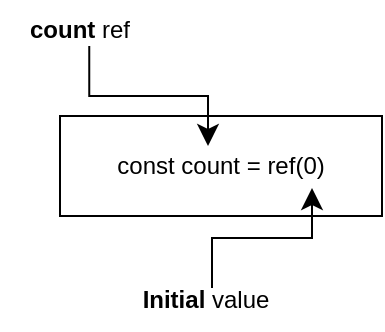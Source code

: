 <mxfile pages="3" scale="1.8" border="20">
    <diagram name="ref" id="c43kUqYo8mJNwIjrIjis">
        <mxGraphModel dx="1552" dy="1077" grid="1" gridSize="10" guides="1" tooltips="1" connect="1" arrows="1" fold="1" page="1" pageScale="1" pageWidth="827" pageHeight="1169" math="0" shadow="0">
            <root>
                <mxCell id="QeJD9LiCJEf478nftj-k-0"/>
                <mxCell id="QeJD9LiCJEf478nftj-k-1" parent="QeJD9LiCJEf478nftj-k-0"/>
                <mxCell id="QeJD9LiCJEf478nftj-k-2" value="" style="rounded=0;whiteSpace=wrap;html=1;" parent="QeJD9LiCJEf478nftj-k-1" vertex="1">
                    <mxGeometry x="240" y="390" width="161" height="50" as="geometry"/>
                </mxCell>
                <mxCell id="QeJD9LiCJEf478nftj-k-3" value="const count = ref(0)" style="text;html=1;strokeColor=none;fillColor=none;align=center;verticalAlign=middle;whiteSpace=wrap;rounded=0;fontSize=12;fontFamily=Helvetica;" parent="QeJD9LiCJEf478nftj-k-1" vertex="1">
                    <mxGeometry x="260.82" y="400" width="119.37" height="30" as="geometry"/>
                </mxCell>
                <mxCell id="ZZ7vmdWEoq0ikBOHPdt8-2" value="" style="edgeStyle=elbowEdgeStyle;elbow=vertical;endArrow=classic;html=1;curved=0;rounded=0;endSize=8;startSize=8;" parent="QeJD9LiCJEf478nftj-k-1" edge="1">
                    <mxGeometry width="50" height="50" relative="1" as="geometry">
                        <mxPoint x="316" y="476" as="sourcePoint"/>
                        <mxPoint x="366" y="426" as="targetPoint"/>
                    </mxGeometry>
                </mxCell>
                <mxCell id="ZZ7vmdWEoq0ikBOHPdt8-3" value="&lt;b&gt;Initial&lt;/b&gt; value" style="text;html=1;strokeColor=none;fillColor=none;align=center;verticalAlign=middle;whiteSpace=wrap;rounded=0;" parent="QeJD9LiCJEf478nftj-k-1" vertex="1">
                    <mxGeometry x="273" y="467" width="80" height="30" as="geometry"/>
                </mxCell>
                <mxCell id="ZZ7vmdWEoq0ikBOHPdt8-4" value="" style="edgeStyle=elbowEdgeStyle;elbow=vertical;endArrow=classic;html=1;curved=0;rounded=0;endSize=8;startSize=8;" parent="QeJD9LiCJEf478nftj-k-1" edge="1">
                    <mxGeometry width="50" height="50" relative="1" as="geometry">
                        <mxPoint x="254.63" y="355" as="sourcePoint"/>
                        <mxPoint x="314.005" y="405" as="targetPoint"/>
                    </mxGeometry>
                </mxCell>
                <mxCell id="ZZ7vmdWEoq0ikBOHPdt8-5" value="&lt;b&gt;count&lt;/b&gt; ref" style="text;html=1;strokeColor=none;fillColor=none;align=center;verticalAlign=middle;whiteSpace=wrap;rounded=0;" parent="QeJD9LiCJEf478nftj-k-1" vertex="1">
                    <mxGeometry x="210" y="332" width="80" height="30" as="geometry"/>
                </mxCell>
            </root>
        </mxGraphModel>
    </diagram>
    <diagram id="t_AmwzAxeAFqkFPbPfSe" name="ref value">
        <mxGraphModel dx="1552" dy="1077" grid="1" gridSize="10" guides="1" tooltips="1" connect="1" arrows="1" fold="1" page="1" pageScale="1" pageWidth="827" pageHeight="1169" math="0" shadow="0">
            <root>
                <mxCell id="0"/>
                <mxCell id="1" parent="0"/>
                <mxCell id="fqZ1fm43Afu0s59fxKEc-1" value="" style="rounded=0;whiteSpace=wrap;html=1;" parent="1" vertex="1">
                    <mxGeometry x="240" y="591" width="179" height="50" as="geometry"/>
                </mxCell>
                <mxCell id="fqZ1fm43Afu0s59fxKEc-2" value="const refValue = count.value" style="text;html=1;strokeColor=none;fillColor=none;align=center;verticalAlign=middle;whiteSpace=wrap;rounded=0;fontSize=12;fontFamily=Helvetica;" parent="1" vertex="1">
                    <mxGeometry x="243" y="601" width="168.68" height="30" as="geometry"/>
                </mxCell>
                <mxCell id="fqZ1fm43Afu0s59fxKEc-3" value="" style="edgeStyle=elbowEdgeStyle;elbow=vertical;endArrow=classic;html=1;curved=0;rounded=0;endSize=8;startSize=8;" parent="1" edge="1">
                    <mxGeometry width="50" height="50" relative="1" as="geometry">
                        <mxPoint x="340" y="677" as="sourcePoint"/>
                        <mxPoint x="390" y="627" as="targetPoint"/>
                    </mxGeometry>
                </mxCell>
                <mxCell id="fqZ1fm43Afu0s59fxKEc-4" value="ref &lt;b&gt;value&lt;/b&gt;" style="text;html=1;strokeColor=none;fillColor=none;align=center;verticalAlign=middle;whiteSpace=wrap;rounded=0;" parent="1" vertex="1">
                    <mxGeometry x="300" y="670" width="80" height="30" as="geometry"/>
                </mxCell>
            </root>
        </mxGraphModel>
    </diagram>
    <diagram name="ref update" id="mA2iidkgLeblIS9DrI0w">
        <mxGraphModel dx="621" dy="431" grid="1" gridSize="10" guides="1" tooltips="1" connect="1" arrows="1" fold="1" page="1" pageScale="1" pageWidth="827" pageHeight="1169" math="0" shadow="0">
            <root>
                <mxCell id="_0Yj3Gu97XJM-X_v2neB-0"/>
                <mxCell id="_0Yj3Gu97XJM-X_v2neB-1" parent="_0Yj3Gu97XJM-X_v2neB-0"/>
                <mxCell id="_0Yj3Gu97XJM-X_v2neB-7" value="ref &lt;b&gt;update&lt;/b&gt;" style="text;html=1;strokeColor=none;fillColor=none;align=center;verticalAlign=middle;whiteSpace=wrap;rounded=0;" parent="_0Yj3Gu97XJM-X_v2neB-1" vertex="1">
                    <mxGeometry x="211" y="414" width="80" height="30" as="geometry"/>
                </mxCell>
                <mxCell id="YGHOVEHUOlcVu_vRyHwx-0" value="" style="rounded=0;whiteSpace=wrap;html=1;" parent="_0Yj3Gu97XJM-X_v2neB-1" vertex="1">
                    <mxGeometry x="140" y="458" width="210" height="50" as="geometry"/>
                </mxCell>
                <mxCell id="YGHOVEHUOlcVu_vRyHwx-1" value="const onClick = () =&amp;gt; count.value++" style="text;html=1;strokeColor=none;fillColor=none;align=center;verticalAlign=middle;whiteSpace=wrap;rounded=0;fontSize=12;fontFamily=Helvetica;" parent="_0Yj3Gu97XJM-X_v2neB-1" vertex="1">
                    <mxGeometry x="140" y="468" width="210" height="30" as="geometry"/>
                </mxCell>
                <mxCell id="YGHOVEHUOlcVu_vRyHwx-2" value="" style="rounded=0;whiteSpace=wrap;html=1;" parent="_0Yj3Gu97XJM-X_v2neB-1" vertex="1">
                    <mxGeometry x="383" y="458" width="160" height="50" as="geometry"/>
                </mxCell>
                <mxCell id="YGHOVEHUOlcVu_vRyHwx-3" value="&amp;lt;div&amp;gt;{{ count }}&amp;lt;/div&amp;gt;" style="text;html=1;strokeColor=none;fillColor=none;align=center;verticalAlign=middle;whiteSpace=wrap;rounded=0;fontSize=12;fontFamily=Helvetica;" parent="_0Yj3Gu97XJM-X_v2neB-1" vertex="1">
                    <mxGeometry x="402.32" y="468" width="119.37" height="30" as="geometry"/>
                </mxCell>
                <mxCell id="_0Yj3Gu97XJM-X_v2neB-6" value="" style="edgeStyle=elbowEdgeStyle;elbow=vertical;endArrow=classic;html=1;curved=0;rounded=0;endSize=8;startSize=8;" parent="_0Yj3Gu97XJM-X_v2neB-1" edge="1">
                    <mxGeometry width="50" height="50" relative="1" as="geometry">
                        <mxPoint x="250" y="440" as="sourcePoint"/>
                        <mxPoint x="310.375" y="473" as="targetPoint"/>
                        <Array as="points">
                            <mxPoint x="280" y="450"/>
                        </Array>
                    </mxGeometry>
                </mxCell>
                <mxCell id="8MBJD6J7eSg0Q3DngB4W-3" value="template" style="text;html=1;strokeColor=none;fillColor=none;align=center;verticalAlign=middle;whiteSpace=wrap;rounded=0;" parent="_0Yj3Gu97XJM-X_v2neB-1" vertex="1">
                    <mxGeometry x="426.26" y="414" width="71.5" height="30" as="geometry"/>
                </mxCell>
                <mxCell id="8MBJD6J7eSg0Q3DngB4W-4" value="" style="verticalLabelPosition=bottom;verticalAlign=top;html=1;shape=mxgraph.basic.flash" parent="_0Yj3Gu97XJM-X_v2neB-1" vertex="1">
                    <mxGeometry x="198" y="409" width="24" height="40" as="geometry"/>
                </mxCell>
                <mxCell id="6G7LTRu3URYn0c4j6l0T-7" value="" style="endArrow=classic;html=1;dashed=1;curved=1;" parent="_0Yj3Gu97XJM-X_v2neB-1" edge="1">
                    <mxGeometry width="50" height="50" relative="1" as="geometry">
                        <mxPoint x="300" y="430" as="sourcePoint"/>
                        <mxPoint x="420" y="430" as="targetPoint"/>
                        <Array as="points">
                            <mxPoint x="360" y="400"/>
                        </Array>
                    </mxGeometry>
                </mxCell>
                <mxCell id="Fnzqil1ZtZMf-QMndKKI-0" value="re-render" style="text;html=1;strokeColor=none;fillColor=none;align=center;verticalAlign=middle;whiteSpace=wrap;rounded=0;" vertex="1" parent="_0Yj3Gu97XJM-X_v2neB-1">
                    <mxGeometry x="326" y="386" width="71.5" height="30" as="geometry"/>
                </mxCell>
                <mxCell id="Fnzqil1ZtZMf-QMndKKI-1" value="" style="edgeStyle=elbowEdgeStyle;elbow=vertical;endArrow=classic;html=1;curved=0;rounded=0;endSize=8;startSize=8;" edge="1" parent="_0Yj3Gu97XJM-X_v2neB-1">
                    <mxGeometry width="50" height="50" relative="1" as="geometry">
                        <mxPoint x="455" y="440" as="sourcePoint"/>
                        <mxPoint x="485" y="474" as="targetPoint"/>
                        <Array as="points">
                            <mxPoint x="485" y="450"/>
                        </Array>
                    </mxGeometry>
                </mxCell>
            </root>
        </mxGraphModel>
    </diagram>
    <diagram name="ref object" id="Y0lg_VtxjlVKotR6Of1F">
        <mxGraphModel dx="1552" dy="1077" grid="1" gridSize="10" guides="1" tooltips="1" connect="1" arrows="1" fold="1" page="1" pageScale="1" pageWidth="827" pageHeight="1169" math="0" shadow="0">
            <root>
                <mxCell id="LjDo263KUzth5F66sx0G-0"/>
                <mxCell id="LjDo263KUzth5F66sx0G-1" parent="LjDo263KUzth5F66sx0G-0"/>
                <mxCell id="LjDo263KUzth5F66sx0G-2" value="" style="rounded=0;whiteSpace=wrap;html=1;" parent="LjDo263KUzth5F66sx0G-1" vertex="1">
                    <mxGeometry x="220" y="390" width="210" height="50" as="geometry"/>
                </mxCell>
                <mxCell id="LjDo263KUzth5F66sx0G-3" value="const hero = ref({ name: 'Batman' })" style="text;html=1;strokeColor=none;fillColor=none;align=center;verticalAlign=middle;whiteSpace=wrap;rounded=0;fontSize=12;fontFamily=Helvetica;" parent="LjDo263KUzth5F66sx0G-1" vertex="1">
                    <mxGeometry x="220" y="400" width="210" height="30" as="geometry"/>
                </mxCell>
                <mxCell id="LjDo263KUzth5F66sx0G-5" value="&lt;b&gt;Reactive&lt;/b&gt; object" style="text;html=1;strokeColor=none;fillColor=none;align=center;verticalAlign=middle;whiteSpace=wrap;rounded=0;" parent="LjDo263KUzth5F66sx0G-1" vertex="1">
                    <mxGeometry x="440" y="470" width="107" height="30" as="geometry"/>
                </mxCell>
                <mxCell id="G_iIrlSN6b8uXRAzbESn-0" value="hero.value" style="rounded=0;whiteSpace=wrap;html=1;" parent="LjDo263KUzth5F66sx0G-1" vertex="1">
                    <mxGeometry x="480" y="390" width="90" height="50" as="geometry"/>
                </mxCell>
                <mxCell id="G_iIrlSN6b8uXRAzbESn-1" value="" style="endArrow=classic;html=1;entryX=0;entryY=0.5;entryDx=0;entryDy=0;exitX=1;exitY=0.5;exitDx=0;exitDy=0;" parent="LjDo263KUzth5F66sx0G-1" source="LjDo263KUzth5F66sx0G-3" target="G_iIrlSN6b8uXRAzbESn-0" edge="1">
                    <mxGeometry width="50" height="50" relative="1" as="geometry">
                        <mxPoint x="410" y="480" as="sourcePoint"/>
                        <mxPoint x="460" y="430" as="targetPoint"/>
                    </mxGeometry>
                </mxCell>
                <mxCell id="LjDo263KUzth5F66sx0G-4" value="" style="edgeStyle=elbowEdgeStyle;elbow=vertical;endArrow=classic;html=1;curved=0;rounded=0;endSize=8;startSize=8;" parent="LjDo263KUzth5F66sx0G-1" edge="1">
                    <mxGeometry width="50" height="50" relative="1" as="geometry">
                        <mxPoint x="490" y="476" as="sourcePoint"/>
                        <mxPoint x="540" y="426" as="targetPoint"/>
                    </mxGeometry>
                </mxCell>
                <mxCell id="HAfDe0Svd5B0BWRoZ2YK-0" value="&lt;b style=&quot;border-color: var(--border-color);&quot;&gt;object &lt;/b&gt;&lt;span style=&quot;border-color: var(--border-color);&quot;&gt;as i&lt;/span&gt;nitial value" style="text;html=1;strokeColor=none;fillColor=none;align=center;verticalAlign=middle;whiteSpace=wrap;rounded=0;" parent="LjDo263KUzth5F66sx0G-1" vertex="1">
                    <mxGeometry x="240" y="330" width="120" height="30" as="geometry"/>
                </mxCell>
                <mxCell id="HAfDe0Svd5B0BWRoZ2YK-1" value="" style="edgeStyle=elbowEdgeStyle;elbow=vertical;endArrow=classic;html=1;curved=0;rounded=0;endSize=8;startSize=8;" parent="LjDo263KUzth5F66sx0G-1" edge="1">
                    <mxGeometry width="50" height="50" relative="1" as="geometry">
                        <mxPoint x="300" y="356" as="sourcePoint"/>
                        <mxPoint x="359.375" y="406" as="targetPoint"/>
                    </mxGeometry>
                </mxCell>
            </root>
        </mxGraphModel>
    </diagram>
    <diagram name="ref dom" id="CuTTYdINDUgi_sqly8e0">
        <mxGraphModel dx="575" dy="399" grid="1" gridSize="10" guides="1" tooltips="1" connect="1" arrows="1" fold="1" page="1" pageScale="1" pageWidth="827" pageHeight="1169" math="0" shadow="0">
            <root>
                <mxCell id="2yUHhu3RZR8DikMhZ33J-0"/>
                <mxCell id="2yUHhu3RZR8DikMhZ33J-1" parent="2yUHhu3RZR8DikMhZ33J-0"/>
                <mxCell id="2yUHhu3RZR8DikMhZ33J-2" value="" style="rounded=0;whiteSpace=wrap;html=1;" vertex="1" parent="2yUHhu3RZR8DikMhZ33J-1">
                    <mxGeometry x="250" y="390" width="130" height="50" as="geometry"/>
                </mxCell>
                <mxCell id="2yUHhu3RZR8DikMhZ33J-3" value="const element = ref()" style="text;html=1;strokeColor=none;fillColor=none;align=center;verticalAlign=middle;whiteSpace=wrap;rounded=0;fontSize=12;fontFamily=Helvetica;" vertex="1" parent="2yUHhu3RZR8DikMhZ33J-1">
                    <mxGeometry x="258" y="400" width="120" height="30" as="geometry"/>
                </mxCell>
                <mxCell id="2yUHhu3RZR8DikMhZ33J-4" value="&lt;b&gt;DOM Element&lt;/b&gt;" style="text;html=1;strokeColor=none;fillColor=none;align=center;verticalAlign=middle;whiteSpace=wrap;rounded=0;" vertex="1" parent="2yUHhu3RZR8DikMhZ33J-1">
                    <mxGeometry x="506" y="502" width="107" height="30" as="geometry"/>
                </mxCell>
                <mxCell id="2yUHhu3RZR8DikMhZ33J-5" value="element.value" style="rounded=0;whiteSpace=wrap;html=1;" vertex="1" parent="2yUHhu3RZR8DikMhZ33J-1">
                    <mxGeometry x="520" y="423" width="90" height="50" as="geometry"/>
                </mxCell>
                <mxCell id="2yUHhu3RZR8DikMhZ33J-7" value="" style="edgeStyle=elbowEdgeStyle;elbow=vertical;endArrow=classic;html=1;curved=0;rounded=0;endSize=8;startSize=8;" edge="1" parent="2yUHhu3RZR8DikMhZ33J-1">
                    <mxGeometry width="50" height="50" relative="1" as="geometry">
                        <mxPoint x="538" y="507" as="sourcePoint"/>
                        <mxPoint x="588" y="457" as="targetPoint"/>
                    </mxGeometry>
                </mxCell>
                <mxCell id="2yUHhu3RZR8DikMhZ33J-8" value="Create&lt;b&gt; element&amp;nbsp;&lt;/b&gt;ref" style="text;html=1;strokeColor=none;fillColor=none;align=center;verticalAlign=middle;whiteSpace=wrap;rounded=0;" vertex="1" parent="2yUHhu3RZR8DikMhZ33J-1">
                    <mxGeometry x="253" y="330" width="120" height="30" as="geometry"/>
                </mxCell>
                <mxCell id="2yUHhu3RZR8DikMhZ33J-9" value="" style="edgeStyle=elbowEdgeStyle;elbow=vertical;endArrow=classic;html=1;curved=0;rounded=0;endSize=8;startSize=8;" edge="1" parent="2yUHhu3RZR8DikMhZ33J-1">
                    <mxGeometry width="50" height="50" relative="1" as="geometry">
                        <mxPoint x="298" y="356" as="sourcePoint"/>
                        <mxPoint x="357.375" y="406" as="targetPoint"/>
                    </mxGeometry>
                </mxCell>
                <mxCell id="cgpeukMWcRW2b9dZTzmK-0" value="" style="rounded=0;whiteSpace=wrap;html=1;" vertex="1" parent="2yUHhu3RZR8DikMhZ33J-1">
                    <mxGeometry x="250" y="451" width="130" height="50" as="geometry"/>
                </mxCell>
                <mxCell id="cgpeukMWcRW2b9dZTzmK-1" value="&amp;lt;input ref=&quot;element&quot; /&amp;gt;" style="text;html=1;strokeColor=none;fillColor=none;align=center;verticalAlign=middle;whiteSpace=wrap;rounded=0;fontSize=12;fontFamily=Helvetica;" vertex="1" parent="2yUHhu3RZR8DikMhZ33J-1">
                    <mxGeometry x="250" y="461" width="130" height="30" as="geometry"/>
                </mxCell>
                <mxCell id="cgpeukMWcRW2b9dZTzmK-4" value="Use &lt;b&gt;element&lt;/b&gt; ref &lt;br&gt;in &lt;b&gt;template&lt;/b&gt;" style="text;html=1;strokeColor=none;fillColor=none;align=center;verticalAlign=middle;whiteSpace=wrap;rounded=0;" vertex="1" parent="2yUHhu3RZR8DikMhZ33J-1">
                    <mxGeometry x="246" y="533" width="130" height="30" as="geometry"/>
                </mxCell>
                <mxCell id="cgpeukMWcRW2b9dZTzmK-5" value="" style="edgeStyle=elbowEdgeStyle;elbow=vertical;endArrow=classic;html=1;curved=0;rounded=0;endSize=8;startSize=8;" edge="1" parent="2yUHhu3RZR8DikMhZ33J-1">
                    <mxGeometry width="50" height="50" relative="1" as="geometry">
                        <mxPoint x="290" y="531" as="sourcePoint"/>
                        <mxPoint x="340" y="487" as="targetPoint"/>
                        <Array as="points">
                            <mxPoint x="320" y="511"/>
                        </Array>
                    </mxGeometry>
                </mxCell>
                <mxCell id="zAEt_R4vZj7s6IeRJuNF-0" value="" style="endArrow=classic;html=1;dashed=1;curved=1;" edge="1" parent="2yUHhu3RZR8DikMhZ33J-1">
                    <mxGeometry width="50" height="50" relative="1" as="geometry">
                        <mxPoint x="390" y="453" as="sourcePoint"/>
                        <mxPoint x="510" y="453" as="targetPoint"/>
                        <Array as="points">
                            <mxPoint x="450" y="423"/>
                        </Array>
                    </mxGeometry>
                </mxCell>
                <mxCell id="zAEt_R4vZj7s6IeRJuNF-1" value="After mounting" style="text;html=1;strokeColor=none;fillColor=none;align=center;verticalAlign=middle;whiteSpace=wrap;rounded=0;" vertex="1" parent="2yUHhu3RZR8DikMhZ33J-1">
                    <mxGeometry x="390" y="410" width="120" height="30" as="geometry"/>
                </mxCell>
                <mxCell id="vpX7-aNPEV2Al1kIzBH_-0" value="1" style="ellipse;whiteSpace=wrap;html=1;aspect=fixed;" vertex="1" parent="2yUHhu3RZR8DikMhZ33J-1">
                    <mxGeometry x="237" y="335" width="20" height="20" as="geometry"/>
                </mxCell>
                <mxCell id="vpX7-aNPEV2Al1kIzBH_-1" value="2" style="ellipse;whiteSpace=wrap;html=1;aspect=fixed;" vertex="1" parent="2yUHhu3RZR8DikMhZ33J-1">
                    <mxGeometry x="243" y="537" width="20" height="20" as="geometry"/>
                </mxCell>
                <mxCell id="vpX7-aNPEV2Al1kIzBH_-2" value="3" style="ellipse;whiteSpace=wrap;html=1;aspect=fixed;" vertex="1" parent="2yUHhu3RZR8DikMhZ33J-1">
                    <mxGeometry x="495" y="506" width="20" height="20" as="geometry"/>
                </mxCell>
            </root>
        </mxGraphModel>
    </diagram>
</mxfile>